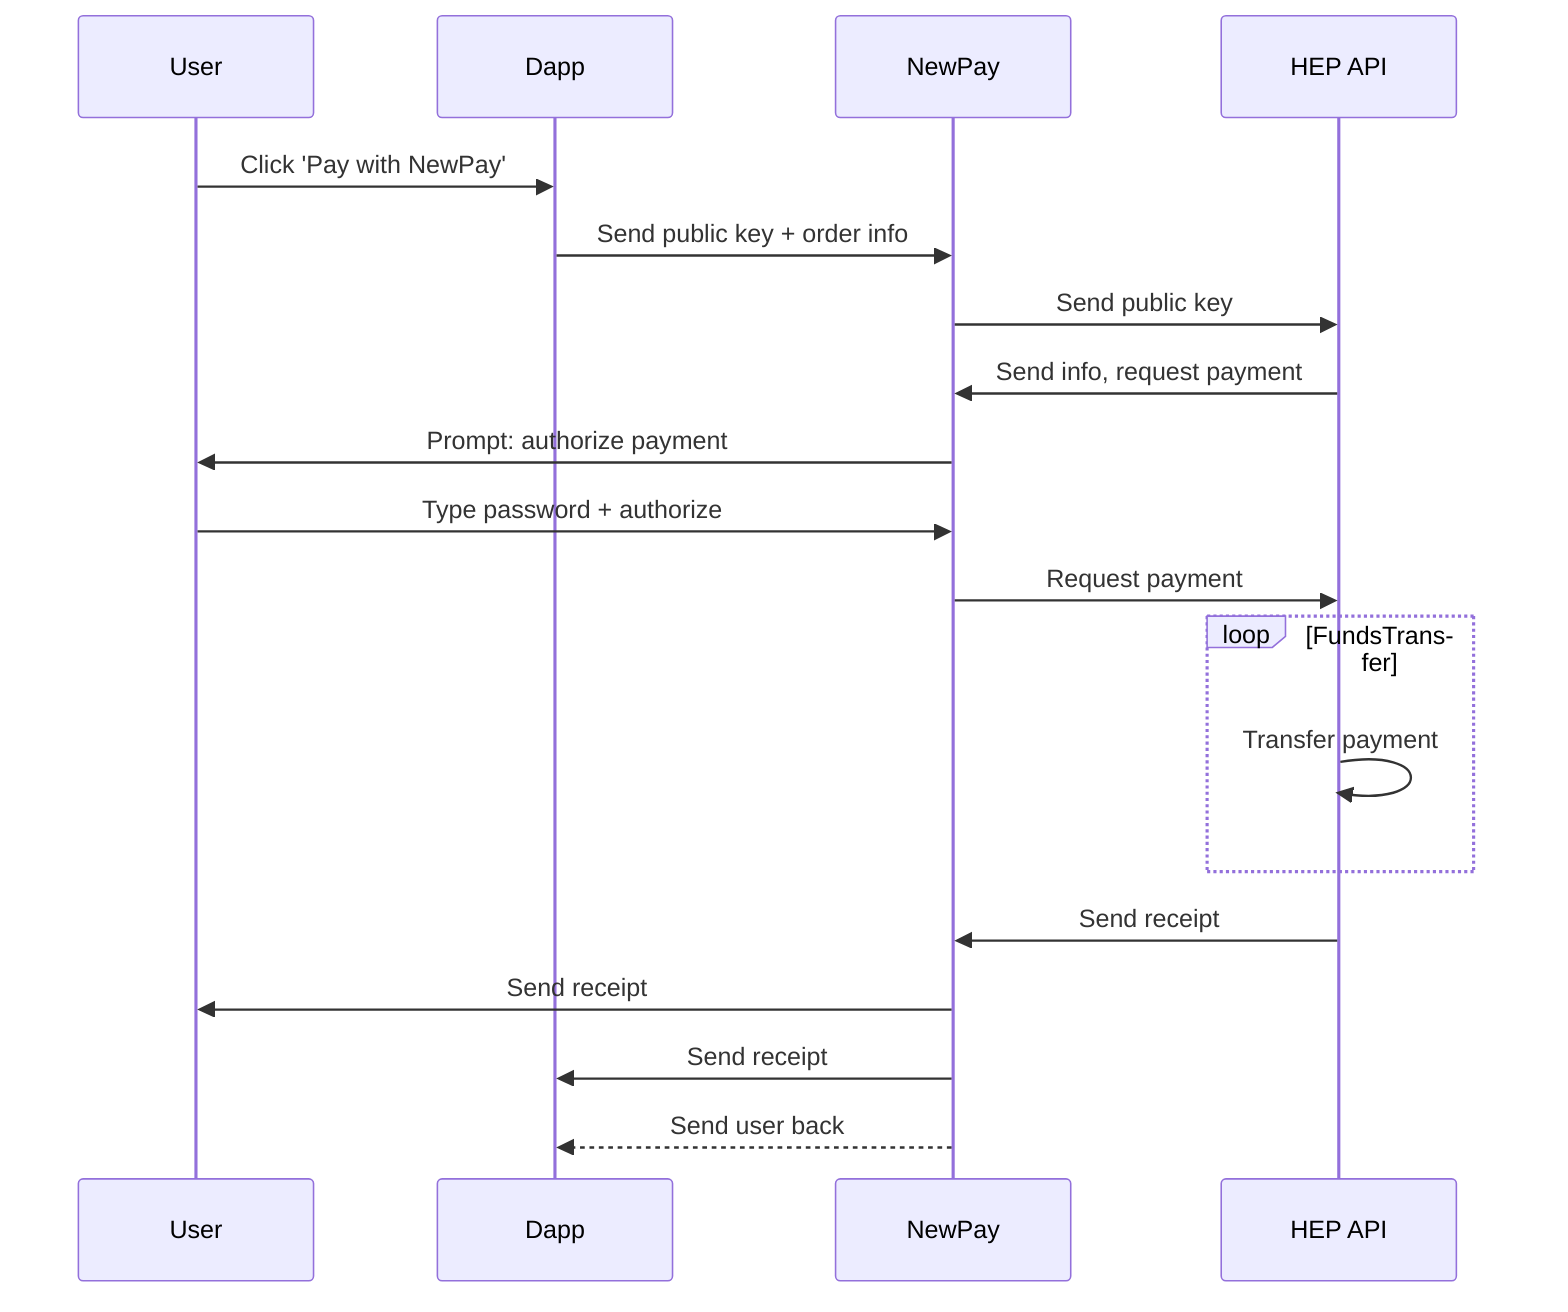 sequenceDiagram;
    participant User;
    participant Dapp;
	participant NewPay;
	participant HEP API;

    User->>Dapp: Click 'Pay with NewPay';
	Dapp->>NewPay: Send public key + order info;
	NewPay->>HEP API: Send public key;
	HEP API->>NewPay: Send info, request payment;
	NewPay->> User: Prompt: authorize payment;
	User->>NewPay: Type password + authorize;
	NewPay->>HEP API: Request payment;
loop FundsTransfer;
        HEP API->>HEP API: Transfer payment;
	end;
	HEP API->>NewPay: Send receipt;
	NewPay->>User: Send receipt;
	NewPay->>Dapp: Send receipt;
	NewPay-->>Dapp: Send user back;